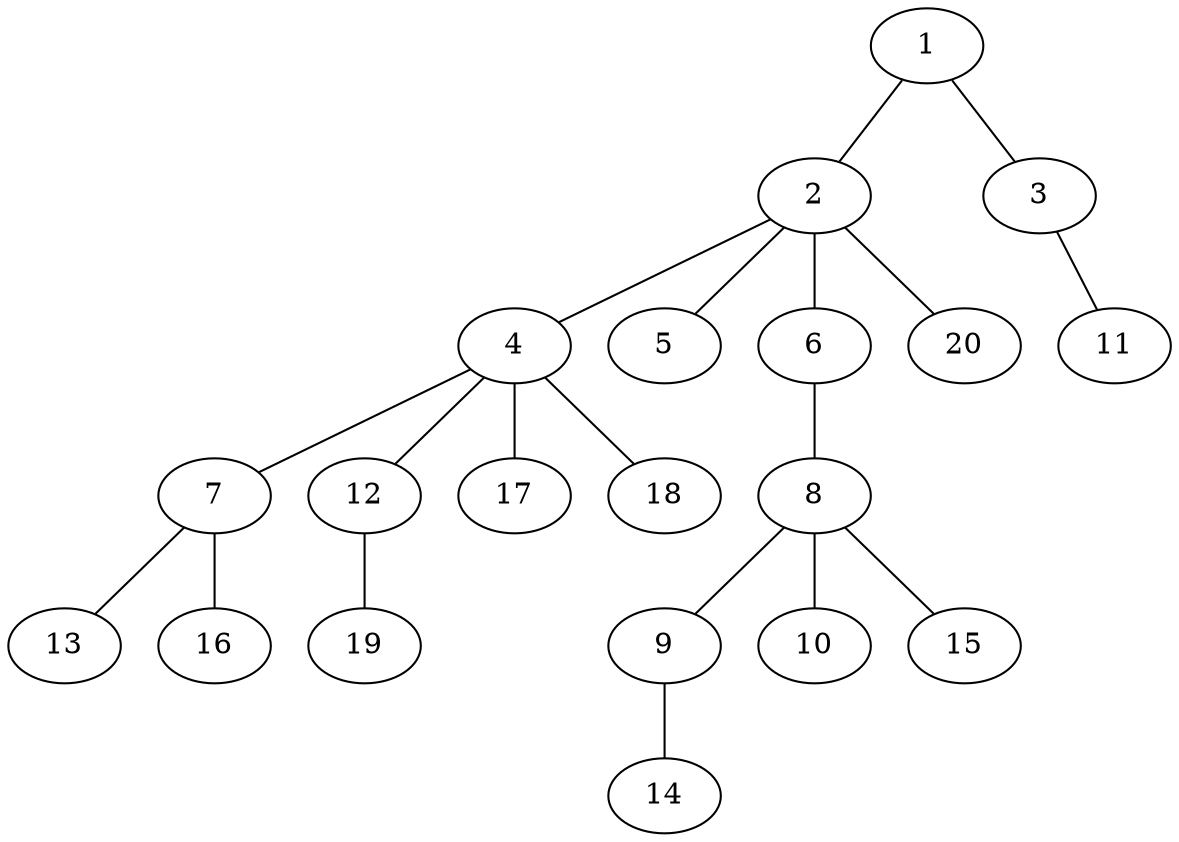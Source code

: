graph graphname {1--2
1--3
2--4
2--5
2--6
2--20
3--11
4--7
4--12
4--17
4--18
6--8
7--13
7--16
8--9
8--10
8--15
9--14
12--19
}